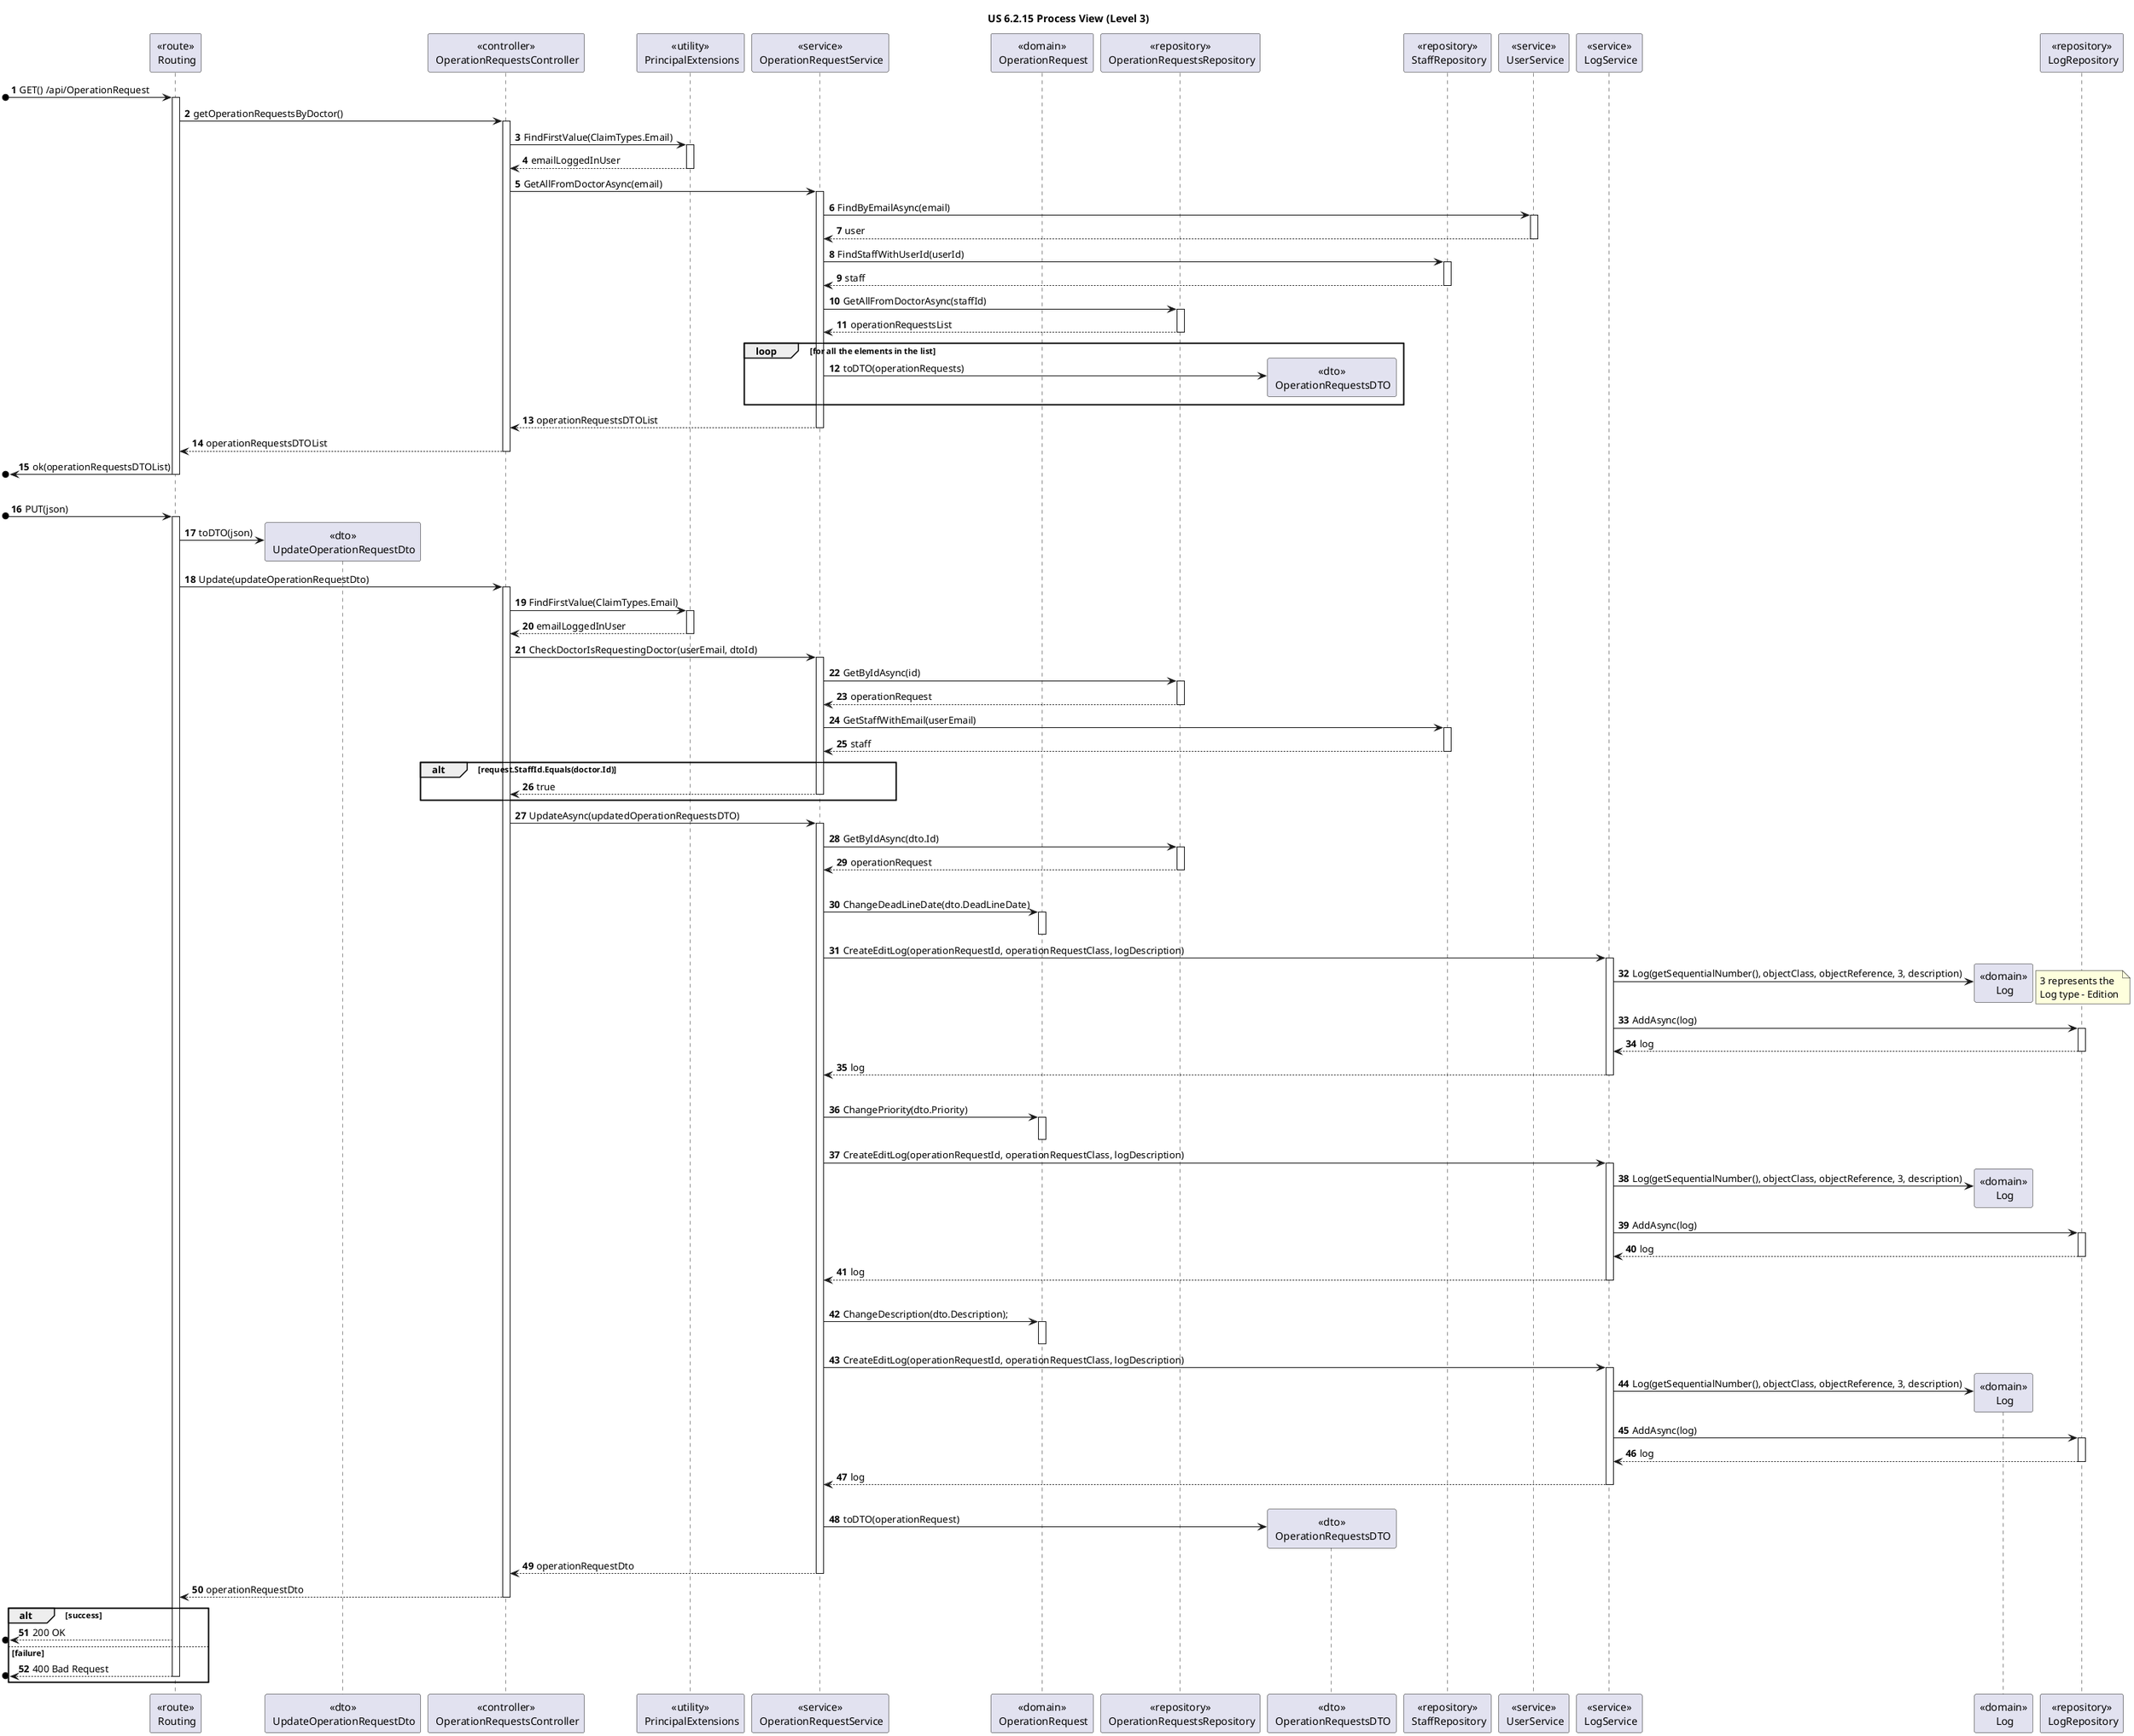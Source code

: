 @startuml
'https://plantuml.com/sequence-diagram

title "US 6.2.15 Process View (Level 3)"

autonumber

participant "<<route>>\n Routing" as ROUTE
participant "<<dto>>\n UpdateOperationRequestDto" as UpdateDTO
participant "<<controller>>\n OperationRequestsController" as CONTROL

participant "<<utility>>\n PrincipalExtensions" as Claims

participant "<<service>>\n OperationRequestService" as OPREQServ
participant "<<domain>>\n OperationRequest" as OPRequest
participant "<<repository>>\n OperationRequestsRepository" as OPREQRepo
participant "<<dto>>\n OperationRequestsDTO" as OPREQDTO

participant "<<repository>>\n StaffRepository" as STAFFRepo
participant "<<service>>\n UserService" as AUTHServ

participant "<<service>>\n LogService" as LogServ
participant "<<domain>>\n Log" as Log
participant "<<repository>>\n LogRepository" as LogRepo

[o-> ROUTE : GET() /api/OperationRequest
activate ROUTE

ROUTE -> CONTROL : getOperationRequestsByDoctor()
activate CONTROL


CONTROL -> Claims : FindFirstValue(ClaimTypes.Email)
activate Claims

Claims --> CONTROL : emailLoggedInUser
deactivate Claims

CONTROL -> OPREQServ : GetAllFromDoctorAsync(email)
activate OPREQServ

OPREQServ -> AUTHServ : FindByEmailAsync(email)
activate AUTHServ

AUTHServ --> OPREQServ : user
deactivate AUTHServ

OPREQServ -> STAFFRepo : FindStaffWithUserId(userId)
activate STAFFRepo

STAFFRepo --> OPREQServ : staff
deactivate STAFFRepo

OPREQServ -> OPREQRepo : GetAllFromDoctorAsync(staffId)
activate OPREQRepo

OPREQRepo --> OPREQServ : operationRequestsList
deactivate OPREQRepo

loop for all the elements in the list
OPREQServ -> OPREQDTO ** : toDTO(operationRequests)

end loop

OPREQServ --> CONTROL : operationRequestsDTOList
deactivate OPREQServ

CONTROL --> ROUTE : operationRequestsDTOList
deactivate CONTROL

[o<- ROUTE : ok(operationRequestsDTOList)
deactivate ROUTE

|||

[o-> ROUTE : PUT(json)
activate ROUTE

ROUTE -> UpdateDTO ** : toDTO(json)

ROUTE -> CONTROL : Update(updateOperationRequestDto)
activate CONTROL

CONTROL -> Claims : FindFirstValue(ClaimTypes.Email)
activate Claims

Claims --> CONTROL : emailLoggedInUser
deactivate Claims


CONTROL -> OPREQServ : CheckDoctorIsRequestingDoctor(userEmail, dtoId)
activate OPREQServ

OPREQServ -> OPREQRepo : GetByIdAsync(id)
activate OPREQRepo

OPREQRepo --> OPREQServ : operationRequest
deactivate OPREQRepo

OPREQServ -> STAFFRepo : GetStaffWithEmail(userEmail)
activate STAFFRepo

STAFFRepo --> OPREQServ : staff
deactivate STAFFRepo

alt request.StaffId.Equals(doctor.Id)
OPREQServ --> CONTROL : true
deactivate OPREQServ
end alt


CONTROL -> OPREQServ : UpdateAsync(updatedOperationRequestsDTO)
activate OPREQServ

OPREQServ -> OPREQRepo : GetByIdAsync(dto.Id)
activate OPREQRepo

OPREQRepo --> OPREQServ : operationRequest
deactivate OPREQRepo
|||
OPREQServ -> OPRequest : ChangeDeadLineDate(dto.DeadLineDate)
activate OPRequest
deactivate OPRequest

OPREQServ -> LogServ : CreateEditLog(operationRequestId, operationRequestClass, logDescription)
activate LogServ

LogServ -> Log ** : Log(getSequentialNumber(), objectClass, objectReference, 3, description)
note right
3 represents the
Log type - Edition
end note

LogServ -> LogRepo : AddAsync(log)
activate LogRepo

LogRepo --> LogServ : log
deactivate LogRepo

LogServ --> OPREQServ : log
deactivate LogServ

|||
OPREQServ -> OPRequest : ChangePriority(dto.Priority)
activate OPRequest
deactivate OPRequest

OPREQServ -> LogServ : CreateEditLog(operationRequestId, operationRequestClass, logDescription)
activate LogServ

LogServ -> Log ** : Log(getSequentialNumber(), objectClass, objectReference, 3, description)

LogServ -> LogRepo : AddAsync(log)
activate LogRepo

LogRepo --> LogServ : log
deactivate LogRepo

LogServ --> OPREQServ : log
deactivate LogServ

|||
OPREQServ -> OPRequest : ChangeDescription(dto.Description);
activate OPRequest
deactivate OPRequest

OPREQServ -> LogServ : CreateEditLog(operationRequestId, operationRequestClass, logDescription)
activate LogServ

LogServ -> Log ** : Log(getSequentialNumber(), objectClass, objectReference, 3, description)

LogServ -> LogRepo : AddAsync(log)
activate LogRepo

LogRepo --> LogServ : log
deactivate LogRepo

LogServ --> OPREQServ : log
deactivate LogServ

|||

OPREQServ -> OPREQDTO ** : toDTO(operationRequest)

OPREQServ --> CONTROL : operationRequestDto
deactivate OPREQServ

CONTROL --> ROUTE : operationRequestDto
deactivate CONTROL


alt success
[o<-- ROUTE : 200 OK

else failure

[o<-- ROUTE : 400 Bad Request
deactivate ROUTE
end alt


@enduml